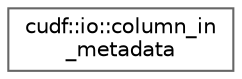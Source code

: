 digraph "类继承关系图"
{
 // LATEX_PDF_SIZE
  bgcolor="transparent";
  edge [fontname=Helvetica,fontsize=10,labelfontname=Helvetica,labelfontsize=10];
  node [fontname=Helvetica,fontsize=10,shape=box,height=0.2,width=0.4];
  rankdir="LR";
  Node0 [id="Node000000",label="cudf::io::column_in\l_metadata",height=0.2,width=0.4,color="grey40", fillcolor="white", style="filled",URL="$classcudf_1_1io_1_1column__in__metadata.html",tooltip="Metadata for a column"];
}
